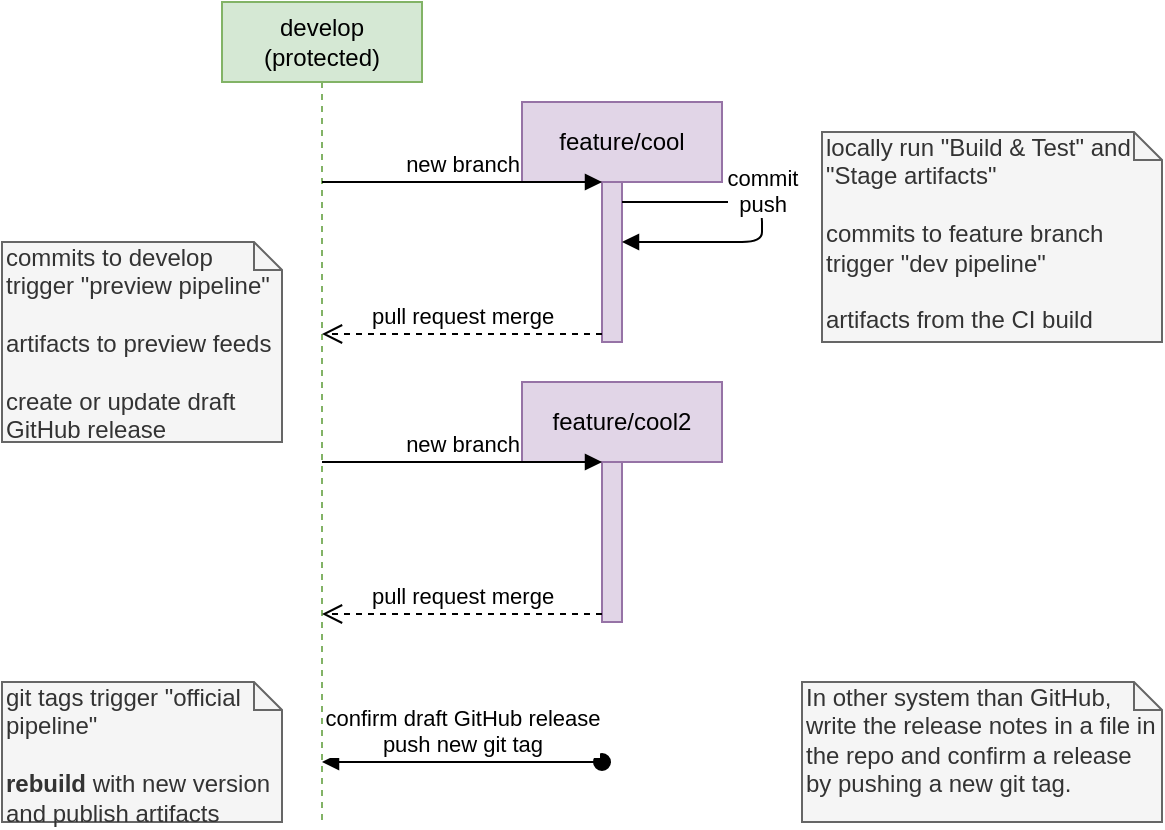 <mxfile version="13.7.3" type="device" pages="3"><diagram id="fNqnOwwhg76HCdW0Fysz" name="workflow"><mxGraphModel dx="870" dy="655" grid="1" gridSize="10" guides="1" tooltips="1" connect="1" arrows="1" fold="1" page="1" pageScale="1" pageWidth="827" pageHeight="1169" math="0" shadow="0"><root><mxCell id="L39YI218Sog3U1sLqNx0-0"/><mxCell id="L39YI218Sog3U1sLqNx0-1" parent="L39YI218Sog3U1sLqNx0-0"/><mxCell id="tviIZazLlxDdHijNceaG-6" value="develop&lt;br&gt;(protected)" style="shape=umlLifeline;perimeter=lifelinePerimeter;whiteSpace=wrap;html=1;container=1;collapsible=0;recursiveResize=0;outlineConnect=0;fillColor=#d5e8d4;strokeColor=#82b366;" vertex="1" parent="L39YI218Sog3U1sLqNx0-1"><mxGeometry x="130" y="110" width="100" height="410" as="geometry"/></mxCell><mxCell id="tviIZazLlxDdHijNceaG-8" value="feature/cool" style="shape=umlLifeline;perimeter=lifelinePerimeter;whiteSpace=wrap;html=1;container=1;collapsible=0;recursiveResize=0;outlineConnect=0;fillColor=#e1d5e7;strokeColor=#9673a6;" vertex="1" parent="L39YI218Sog3U1sLqNx0-1"><mxGeometry x="280" y="160" width="100" height="120" as="geometry"/></mxCell><mxCell id="tviIZazLlxDdHijNceaG-9" value="" style="html=1;points=[];perimeter=orthogonalPerimeter;fillColor=#e1d5e7;strokeColor=#9673a6;" vertex="1" parent="tviIZazLlxDdHijNceaG-8"><mxGeometry x="40" y="40" width="10" height="80" as="geometry"/></mxCell><mxCell id="tviIZazLlxDdHijNceaG-10" value="new branch" style="html=1;verticalAlign=bottom;endArrow=block;entryX=0;entryY=0;" edge="1" target="tviIZazLlxDdHijNceaG-9" parent="L39YI218Sog3U1sLqNx0-1" source="tviIZazLlxDdHijNceaG-6"><mxGeometry relative="1" as="geometry"><mxPoint x="240" y="260" as="sourcePoint"/></mxGeometry></mxCell><mxCell id="tviIZazLlxDdHijNceaG-11" value="pull request merge" style="html=1;verticalAlign=bottom;endArrow=open;dashed=1;endSize=8;exitX=0;exitY=0.95;" edge="1" source="tviIZazLlxDdHijNceaG-9" parent="L39YI218Sog3U1sLqNx0-1" target="tviIZazLlxDdHijNceaG-6"><mxGeometry relative="1" as="geometry"><mxPoint x="240" y="336" as="targetPoint"/></mxGeometry></mxCell><mxCell id="tviIZazLlxDdHijNceaG-12" value="commit&lt;br&gt;push" style="html=1;verticalAlign=bottom;endArrow=block;" edge="1" parent="L39YI218Sog3U1sLqNx0-1" source="tviIZazLlxDdHijNceaG-8" target="tviIZazLlxDdHijNceaG-8"><mxGeometry width="80" relative="1" as="geometry"><mxPoint x="350" y="290" as="sourcePoint"/><mxPoint x="430" y="290" as="targetPoint"/></mxGeometry></mxCell><mxCell id="JV4OSJRWq-6EYbBxJiu2-2" value="locally run &quot;Build &amp;amp; Test&quot; and &quot;Stage artifacts&quot;&lt;br&gt;&lt;br&gt;commits to feature branch trigger &quot;dev pipeline&quot;&lt;br&gt;&lt;br&gt;artifacts from the CI build" style="shape=note;whiteSpace=wrap;html=1;size=14;verticalAlign=top;align=left;spacingTop=-6;fillColor=#f5f5f5;strokeColor=#666666;fontColor=#333333;" vertex="1" parent="L39YI218Sog3U1sLqNx0-1"><mxGeometry x="430" y="175" width="170" height="105" as="geometry"/></mxCell><mxCell id="M6fPs5T-MZ_H2C7LShUh-1" value="commits to develop trigger &quot;preview pipeline&quot;&lt;br&gt;&lt;br&gt;artifacts to preview feeds&lt;br&gt;&lt;br&gt;create or update draft GitHub release" style="shape=note;whiteSpace=wrap;html=1;size=14;verticalAlign=top;align=left;spacingTop=-6;fillColor=#f5f5f5;strokeColor=#666666;fontColor=#333333;" vertex="1" parent="L39YI218Sog3U1sLqNx0-1"><mxGeometry x="20" y="230" width="140" height="100" as="geometry"/></mxCell><mxCell id="M6fPs5T-MZ_H2C7LShUh-2" value="confirm draft GitHub release&lt;br&gt;push new git tag" style="html=1;verticalAlign=bottom;startArrow=oval;startFill=1;endArrow=block;startSize=8;" edge="1" parent="L39YI218Sog3U1sLqNx0-1" target="tviIZazLlxDdHijNceaG-6"><mxGeometry width="60" relative="1" as="geometry"><mxPoint x="320" y="490" as="sourcePoint"/><mxPoint x="440" y="320" as="targetPoint"/></mxGeometry></mxCell><mxCell id="M6fPs5T-MZ_H2C7LShUh-3" value="feature/cool2" style="shape=umlLifeline;perimeter=lifelinePerimeter;whiteSpace=wrap;html=1;container=1;collapsible=0;recursiveResize=0;outlineConnect=0;fillColor=#e1d5e7;strokeColor=#9673a6;" vertex="1" parent="L39YI218Sog3U1sLqNx0-1"><mxGeometry x="280" y="300" width="100" height="120" as="geometry"/></mxCell><mxCell id="M6fPs5T-MZ_H2C7LShUh-4" value="" style="html=1;points=[];perimeter=orthogonalPerimeter;fillColor=#e1d5e7;strokeColor=#9673a6;" vertex="1" parent="M6fPs5T-MZ_H2C7LShUh-3"><mxGeometry x="40" y="40" width="10" height="80" as="geometry"/></mxCell><mxCell id="M6fPs5T-MZ_H2C7LShUh-6" value="pull request merge" style="html=1;verticalAlign=bottom;endArrow=open;dashed=1;endSize=8;exitX=0;exitY=0.95;" edge="1" source="M6fPs5T-MZ_H2C7LShUh-4" parent="L39YI218Sog3U1sLqNx0-1" target="tviIZazLlxDdHijNceaG-6"><mxGeometry relative="1" as="geometry"><mxPoint x="250" y="416" as="targetPoint"/></mxGeometry></mxCell><mxCell id="M6fPs5T-MZ_H2C7LShUh-5" value="new branch" style="html=1;verticalAlign=bottom;endArrow=block;entryX=0;entryY=0;" edge="1" target="M6fPs5T-MZ_H2C7LShUh-4" parent="L39YI218Sog3U1sLqNx0-1" source="tviIZazLlxDdHijNceaG-6"><mxGeometry relative="1" as="geometry"><mxPoint x="250" y="340" as="sourcePoint"/></mxGeometry></mxCell><mxCell id="M6fPs5T-MZ_H2C7LShUh-7" value="git tags trigger &quot;official pipeline&quot;&lt;br&gt;&lt;br&gt;&lt;b&gt;rebuild &lt;/b&gt;with new version and publish artifacts" style="shape=note;whiteSpace=wrap;html=1;size=14;verticalAlign=top;align=left;spacingTop=-6;fillColor=#f5f5f5;strokeColor=#666666;fontColor=#333333;" vertex="1" parent="L39YI218Sog3U1sLqNx0-1"><mxGeometry x="20" y="450" width="140" height="70" as="geometry"/></mxCell><mxCell id="a2wpUShr0sEPrzT4mLVl-0" value="In other system than GitHub, write the release notes in a file in the repo and confirm a release by pushing a new git tag." style="shape=note;whiteSpace=wrap;html=1;size=14;verticalAlign=top;align=left;spacingTop=-6;fillColor=#f5f5f5;strokeColor=#666666;fontColor=#333333;" vertex="1" parent="L39YI218Sog3U1sLqNx0-1"><mxGeometry x="420" y="450" width="180" height="70" as="geometry"/></mxCell></root></mxGraphModel></diagram><diagram id="zfYyhKjvFiZE18JmaDCw" name="pipeline"><mxGraphModel dx="870" dy="655" grid="1" gridSize="10" guides="1" tooltips="1" connect="1" arrows="1" fold="1" page="1" pageScale="1" pageWidth="827" pageHeight="1169" math="0" shadow="0"><root><mxCell id="0"/><mxCell id="1" parent="0"/><mxCell id="HKvr2575YkwkBel362F0-21" style="edgeStyle=orthogonalEdgeStyle;rounded=0;orthogonalLoop=1;jettySize=auto;html=1;exitX=0.5;exitY=1;exitDx=0;exitDy=0;entryX=0.5;entryY=0;entryDx=0;entryDy=0;" parent="1" source="HKvr2575YkwkBel362F0-7" target="HKvr2575YkwkBel362F0-11" edge="1"><mxGeometry relative="1" as="geometry"/></mxCell><mxCell id="HKvr2575YkwkBel362F0-7" value="Build" style="rounded=1;whiteSpace=wrap;html=1;absoluteArcSize=1;arcSize=14;strokeWidth=2;fillColor=#dae8fc;strokeColor=#6c8ebf;" parent="1" vertex="1"><mxGeometry x="364" y="290" width="100" height="30" as="geometry"/></mxCell><mxCell id="HKvr2575YkwkBel362F0-37" style="edgeStyle=orthogonalEdgeStyle;rounded=0;orthogonalLoop=1;jettySize=auto;html=1;exitX=0.5;exitY=1;exitDx=0;exitDy=0;entryX=0.5;entryY=0;entryDx=0;entryDy=0;" parent="1" source="HKvr2575YkwkBel362F0-11" target="HKvr2575YkwkBel362F0-17" edge="1"><mxGeometry relative="1" as="geometry"/></mxCell><mxCell id="HKvr2575YkwkBel362F0-11" value="Run code analyzers and tests" style="rounded=1;whiteSpace=wrap;html=1;absoluteArcSize=1;arcSize=14;strokeWidth=2;fillColor=#dae8fc;strokeColor=#6c8ebf;" parent="1" vertex="1"><mxGeometry x="331.5" y="350" width="165" height="30" as="geometry"/></mxCell><mxCell id="bb8_w0DkU28AGus1ReNr-13" style="edgeStyle=orthogonalEdgeStyle;rounded=0;orthogonalLoop=1;jettySize=auto;html=1;exitX=0.5;exitY=1;exitDx=0;exitDy=0;entryX=0.5;entryY=0;entryDx=0;entryDy=0;" parent="1" source="HKvr2575YkwkBel362F0-14" target="bb8_w0DkU28AGus1ReNr-11" edge="1"><mxGeometry relative="1" as="geometry"/></mxCell><mxCell id="HKvr2575YkwkBel362F0-14" value="Build doc" style="rounded=1;whiteSpace=wrap;html=1;absoluteArcSize=1;arcSize=14;strokeWidth=2;fillColor=#dae8fc;strokeColor=#6c8ebf;" parent="1" vertex="1"><mxGeometry x="364" y="460" width="100" height="30" as="geometry"/></mxCell><mxCell id="HKvr2575YkwkBel362F0-38" style="edgeStyle=orthogonalEdgeStyle;rounded=0;orthogonalLoop=1;jettySize=auto;html=1;exitX=0.5;exitY=1;exitDx=0;exitDy=0;entryX=0.5;entryY=0;entryDx=0;entryDy=0;" parent="1" source="HKvr2575YkwkBel362F0-17" target="HKvr2575YkwkBel362F0-14" edge="1"><mxGeometry relative="1" as="geometry"/></mxCell><mxCell id="HKvr2575YkwkBel362F0-17" value="Publish test results" style="rounded=1;whiteSpace=wrap;html=1;absoluteArcSize=1;arcSize=14;strokeWidth=2;fillColor=#e1d5e7;strokeColor=#9673a6;" parent="1" vertex="1"><mxGeometry x="354" y="400" width="120" height="30" as="geometry"/></mxCell><mxCell id="HKvr2575YkwkBel362F0-36" style="edgeStyle=orthogonalEdgeStyle;rounded=0;orthogonalLoop=1;jettySize=auto;html=1;exitX=0.5;exitY=1;exitDx=0;exitDy=0;entryX=0.5;entryY=0;entryDx=0;entryDy=0;" parent="1" source="HKvr2575YkwkBel362F0-34" target="HKvr2575YkwkBel362F0-7" edge="1"><mxGeometry relative="1" as="geometry"/></mxCell><mxCell id="HKvr2575YkwkBel362F0-34" value="Define version" style="verticalLabelPosition=middle;verticalAlign=middle;html=1;shape=process;whiteSpace=wrap;rounded=1;size=0.14;arcSize=6;labelBackgroundColor=none;labelBorderColor=none;labelPosition=center;align=center;fillColor=#dae8fc;strokeColor=#6c8ebf;" parent="1" vertex="1"><mxGeometry x="344" y="230" width="140" height="30" as="geometry"/></mxCell><mxCell id="HKvr2575YkwkBel362F0-69" value="Build &amp;amp; Test" style="strokeWidth=2;html=1;shape=mxgraph.flowchart.annotation_2;align=right;labelPosition=left;pointerEvents=1;labelBackgroundColor=none;verticalLabelPosition=middle;verticalAlign=middle;spacingLeft=0;spacingRight=2;" parent="1" vertex="1"><mxGeometry x="240" y="220" width="50" height="220" as="geometry"/></mxCell><mxCell id="bb8_w0DkU28AGus1ReNr-10" style="edgeStyle=orthogonalEdgeStyle;rounded=0;orthogonalLoop=1;jettySize=auto;html=1;exitX=0.5;exitY=1;exitDx=0;exitDy=0;entryX=0.5;entryY=0;entryDx=0;entryDy=0;" parent="1" source="HKvr2575YkwkBel362F0-15" target="DeOtksxs0OR1dUNr9oG4-5" edge="1"><mxGeometry relative="1" as="geometry"/></mxCell><mxCell id="HKvr2575YkwkBel362F0-15" value="Stage artifacts" style="rounded=1;whiteSpace=wrap;html=1;absoluteArcSize=1;arcSize=14;strokeWidth=2;fillColor=#dae8fc;strokeColor=#6c8ebf;" parent="1" vertex="1"><mxGeometry x="364" y="570" width="100" height="30" as="geometry"/></mxCell><mxCell id="53cnvTPnBsD0iOdxrFGN-25" value="" style="strokeWidth=2;html=1;shape=mxgraph.flowchart.terminator;whiteSpace=wrap;labelBackgroundColor=none;" parent="1" vertex="1"><mxGeometry x="392" y="1130" width="44" height="20" as="geometry"/></mxCell><mxCell id="53cnvTPnBsD0iOdxrFGN-27" style="edgeStyle=orthogonalEdgeStyle;rounded=0;orthogonalLoop=1;jettySize=auto;html=1;exitX=0.5;exitY=1;exitDx=0;exitDy=0;entryX=0.5;entryY=0;entryDx=0;entryDy=0;entryPerimeter=0;" parent="1" source="DeOtksxs0OR1dUNr9oG4-7" target="53cnvTPnBsD0iOdxrFGN-25" edge="1"><mxGeometry relative="1" as="geometry"/></mxCell><mxCell id="53cnvTPnBsD0iOdxrFGN-28" value="Stage artifacts" style="strokeWidth=2;html=1;shape=mxgraph.flowchart.annotation_2;align=right;labelPosition=left;pointerEvents=1;labelBackgroundColor=none;verticalLabelPosition=middle;verticalAlign=middle;spacingRight=2;" parent="1" vertex="1"><mxGeometry x="240" y="450" width="50" height="160" as="geometry"/></mxCell><mxCell id="53cnvTPnBsD0iOdxrFGN-31" style="edgeStyle=orthogonalEdgeStyle;rounded=0;orthogonalLoop=1;jettySize=auto;html=1;exitX=0.5;exitY=1;exitDx=0;exitDy=0;entryX=0.5;entryY=0;entryDx=0;entryDy=0;" parent="1" source="53cnvTPnBsD0iOdxrFGN-30" target="HKvr2575YkwkBel362F0-34" edge="1"><mxGeometry relative="1" as="geometry"/></mxCell><mxCell id="53cnvTPnBsD0iOdxrFGN-30" value="&lt;div style=&quot;text-align: left&quot;&gt;&lt;ul&gt;&lt;li&gt;&lt;span&gt;Dev: push to feature branch / create PR&lt;/span&gt;&lt;/li&gt;&lt;li&gt;&lt;span&gt;Preview: push to develop (after PR merge)&lt;/span&gt;&lt;/li&gt;&lt;li&gt;&lt;span&gt;Official: push git tag vX.Y.Z (GitHub release)&lt;/span&gt;&lt;/li&gt;&lt;/ul&gt;&lt;/div&gt;" style="html=1;strokeWidth=2;shape=manualInput;whiteSpace=wrap;rounded=1;size=26;arcSize=11;labelBackgroundColor=none;verticalAlign=middle;spacingTop=14;" parent="1" vertex="1"><mxGeometry x="274" y="120" width="280" height="80" as="geometry"/></mxCell><mxCell id="53cnvTPnBsD0iOdxrFGN-32" value="&lt;b&gt;&lt;u&gt;&lt;font style=&quot;font-size: 14px&quot;&gt;Legend&lt;/font&gt;&lt;/u&gt;&lt;/b&gt;:&lt;br&gt;&lt;br&gt;- &lt;b&gt;&lt;font color=&quot;#3399ff&quot;&gt;Blue&lt;/font&gt;&lt;/b&gt;: Cake script&lt;br&gt;- &lt;b&gt;&lt;font color=&quot;#990099&quot;&gt;Violet&lt;/font&gt;&lt;/b&gt;: CI script" style="rounded=0;whiteSpace=wrap;html=1;labelBackgroundColor=none;align=left;verticalAlign=top;spacingLeft=4;" parent="1" vertex="1"><mxGeometry x="684" y="20" width="130" height="70" as="geometry"/></mxCell><mxCell id="DeOtksxs0OR1dUNr9oG4-5" value="Create release" style="swimlane;html=1;childLayout=stackLayout;resizeParent=1;resizeParentMax=0;startSize=20;labelBackgroundColor=none;autosize=0;" parent="1" vertex="1"><mxGeometry x="144" y="620" width="540" height="480" as="geometry"/></mxCell><mxCell id="DeOtksxs0OR1dUNr9oG4-6" value="Dev" style="swimlane;html=1;startSize=20;autosize=0;" parent="DeOtksxs0OR1dUNr9oG4-5" vertex="1"><mxGeometry y="20" width="180" height="460" as="geometry"/></mxCell><mxCell id="bb8_w0DkU28AGus1ReNr-8" style="edgeStyle=orthogonalEdgeStyle;rounded=0;orthogonalLoop=1;jettySize=auto;html=1;exitX=0.5;exitY=1;exitDx=0;exitDy=0;entryX=0.5;entryY=1;entryDx=0;entryDy=0;" parent="DeOtksxs0OR1dUNr9oG4-6" source="HKvr2575YkwkBel362F0-16" target="DeOtksxs0OR1dUNr9oG4-6" edge="1"><mxGeometry relative="1" as="geometry"><Array as="points"><mxPoint x="90" y="260"/><mxPoint x="90" y="260"/></Array></mxGeometry></mxCell><mxCell id="HKvr2575YkwkBel362F0-16" value="Publish artifacts to the CI with retention policies" style="rounded=1;whiteSpace=wrap;html=1;absoluteArcSize=1;arcSize=14;strokeWidth=2;fillColor=#e1d5e7;strokeColor=#9673a6;" parent="DeOtksxs0OR1dUNr9oG4-6" vertex="1"><mxGeometry x="17.5" y="50" width="145" height="40" as="geometry"/></mxCell><mxCell id="bb8_w0DkU28AGus1ReNr-3" value="" style="endArrow=classic;html=1;entryX=0.5;entryY=0;entryDx=0;entryDy=0;" parent="DeOtksxs0OR1dUNr9oG4-6" target="HKvr2575YkwkBel362F0-16" edge="1"><mxGeometry width="50" height="50" relative="1" as="geometry"><mxPoint x="90" y="20" as="sourcePoint"/><mxPoint x="206" y="80" as="targetPoint"/></mxGeometry></mxCell><mxCell id="DeOtksxs0OR1dUNr9oG4-7" value="Preview" style="swimlane;html=1;startSize=20;" parent="DeOtksxs0OR1dUNr9oG4-5" vertex="1"><mxGeometry x="180" y="20" width="180" height="460" as="geometry"/></mxCell><mxCell id="NXZMv9adwtJs1ZbAcKOV-6" style="edgeStyle=orthogonalEdgeStyle;rounded=0;orthogonalLoop=1;jettySize=auto;html=1;exitX=0.5;exitY=1;exitDx=0;exitDy=0;entryX=0.5;entryY=0;entryDx=0;entryDy=0;startArrow=none;startFill=0;endArrow=classic;endFill=1;" edge="1" parent="DeOtksxs0OR1dUNr9oG4-7" source="NXZMv9adwtJs1ZbAcKOV-4" target="53cnvTPnBsD0iOdxrFGN-2"><mxGeometry relative="1" as="geometry"/></mxCell><mxCell id="53cnvTPnBsD0iOdxrFGN-7" value="Push applications to preview generic feed" style="rounded=1;whiteSpace=wrap;html=1;absoluteArcSize=1;arcSize=14;strokeWidth=2;labelBackgroundColor=none;fillColor=#e1d5e7;strokeColor=#9673a6;" parent="DeOtksxs0OR1dUNr9oG4-7" vertex="1"><mxGeometry x="20" y="400" width="140" height="40" as="geometry"/></mxCell><mxCell id="53cnvTPnBsD0iOdxrFGN-2" value="Overwrite &quot;preview&quot; documents" style="rounded=1;whiteSpace=wrap;html=1;absoluteArcSize=1;arcSize=14;strokeWidth=2;labelBackgroundColor=none;fillColor=#dae8fc;strokeColor=#6c8ebf;" parent="DeOtksxs0OR1dUNr9oG4-7" vertex="1"><mxGeometry x="20" y="190" width="140" height="40" as="geometry"/></mxCell><mxCell id="53cnvTPnBsD0iOdxrFGN-9" value="Push documentation to git branch" style="rounded=1;whiteSpace=wrap;html=1;absoluteArcSize=1;arcSize=14;strokeWidth=2;labelBackgroundColor=none;fillColor=#dae8fc;strokeColor=#6c8ebf;" parent="DeOtksxs0OR1dUNr9oG4-7" vertex="1"><mxGeometry x="20" y="260" width="140" height="40" as="geometry"/></mxCell><mxCell id="53cnvTPnBsD0iOdxrFGN-5" value="Push libraries to preview NuGet feed" style="rounded=1;whiteSpace=wrap;html=1;absoluteArcSize=1;arcSize=14;strokeWidth=2;labelBackgroundColor=none;fillColor=#e1d5e7;strokeColor=#9673a6;" parent="DeOtksxs0OR1dUNr9oG4-7" vertex="1"><mxGeometry x="20" y="330" width="140" height="40" as="geometry"/></mxCell><mxCell id="53cnvTPnBsD0iOdxrFGN-8" style="edgeStyle=orthogonalEdgeStyle;rounded=0;orthogonalLoop=1;jettySize=auto;html=1;exitX=0.5;exitY=1;exitDx=0;exitDy=0;entryX=0.5;entryY=0;entryDx=0;entryDy=0;" parent="DeOtksxs0OR1dUNr9oG4-7" source="53cnvTPnBsD0iOdxrFGN-5" target="53cnvTPnBsD0iOdxrFGN-7" edge="1"><mxGeometry relative="1" as="geometry"/></mxCell><mxCell id="53cnvTPnBsD0iOdxrFGN-18" style="edgeStyle=orthogonalEdgeStyle;rounded=0;orthogonalLoop=1;jettySize=auto;html=1;exitX=0.5;exitY=1;exitDx=0;exitDy=0;entryX=0.5;entryY=0;entryDx=0;entryDy=0;" parent="DeOtksxs0OR1dUNr9oG4-7" source="53cnvTPnBsD0iOdxrFGN-2" target="53cnvTPnBsD0iOdxrFGN-9" edge="1"><mxGeometry relative="1" as="geometry"/></mxCell><mxCell id="NXZMv9adwtJs1ZbAcKOV-5" style="edgeStyle=orthogonalEdgeStyle;rounded=0;orthogonalLoop=1;jettySize=auto;html=1;exitX=0.5;exitY=1;exitDx=0;exitDy=0;entryX=0.5;entryY=0;entryDx=0;entryDy=0;startArrow=none;startFill=0;endArrow=classic;endFill=1;" edge="1" parent="DeOtksxs0OR1dUNr9oG4-7" source="53cnvTPnBsD0iOdxrFGN-1" target="NXZMv9adwtJs1ZbAcKOV-4"><mxGeometry relative="1" as="geometry"/></mxCell><mxCell id="53cnvTPnBsD0iOdxrFGN-1" value="Generate and combine release notes" style="rounded=1;whiteSpace=wrap;html=1;absoluteArcSize=1;arcSize=14;strokeWidth=2;labelBackgroundColor=none;fillColor=#dae8fc;strokeColor=#6c8ebf;" parent="DeOtksxs0OR1dUNr9oG4-7" vertex="1"><mxGeometry x="20" y="50" width="140" height="40" as="geometry"/></mxCell><mxCell id="53cnvTPnBsD0iOdxrFGN-20" style="edgeStyle=orthogonalEdgeStyle;rounded=0;orthogonalLoop=1;jettySize=auto;html=1;exitX=0.5;exitY=1;exitDx=0;exitDy=0;entryX=0.5;entryY=0;entryDx=0;entryDy=0;" parent="DeOtksxs0OR1dUNr9oG4-7" source="53cnvTPnBsD0iOdxrFGN-9" target="53cnvTPnBsD0iOdxrFGN-5" edge="1"><mxGeometry relative="1" as="geometry"/></mxCell><mxCell id="bb8_w0DkU28AGus1ReNr-5" value="" style="endArrow=classic;html=1;entryX=0.5;entryY=0;entryDx=0;entryDy=0;" parent="DeOtksxs0OR1dUNr9oG4-7" target="53cnvTPnBsD0iOdxrFGN-1" edge="1"><mxGeometry width="50" height="50" relative="1" as="geometry"><mxPoint x="90" y="20" as="sourcePoint"/><mxPoint x="26" y="80" as="targetPoint"/></mxGeometry></mxCell><mxCell id="NXZMv9adwtJs1ZbAcKOV-4" value="Create or update draft of GitHub Release" style="rounded=1;whiteSpace=wrap;html=1;absoluteArcSize=1;arcSize=14;strokeWidth=2;labelBackgroundColor=none;fillColor=#dae8fc;strokeColor=#6c8ebf;" vertex="1" parent="DeOtksxs0OR1dUNr9oG4-7"><mxGeometry x="20" y="120" width="140" height="40" as="geometry"/></mxCell><mxCell id="DeOtksxs0OR1dUNr9oG4-8" value="Official" style="swimlane;html=1;startSize=20;" parent="DeOtksxs0OR1dUNr9oG4-5" vertex="1"><mxGeometry x="360" y="20" width="180" height="460" as="geometry"/></mxCell><mxCell id="53cnvTPnBsD0iOdxrFGN-14" value="Push libraries to nuget.org" style="rounded=1;whiteSpace=wrap;html=1;absoluteArcSize=1;arcSize=14;strokeWidth=2;labelBackgroundColor=none;fillColor=#e1d5e7;strokeColor=#9673a6;" parent="DeOtksxs0OR1dUNr9oG4-8" vertex="1"><mxGeometry x="20" y="330" width="140" height="40" as="geometry"/></mxCell><mxCell id="53cnvTPnBsD0iOdxrFGN-24" style="edgeStyle=orthogonalEdgeStyle;rounded=0;orthogonalLoop=1;jettySize=auto;html=1;exitX=0.5;exitY=1;exitDx=0;exitDy=0;entryX=0.5;entryY=0;entryDx=0;entryDy=0;" parent="DeOtksxs0OR1dUNr9oG4-8" source="53cnvTPnBsD0iOdxrFGN-17" target="53cnvTPnBsD0iOdxrFGN-14" edge="1"><mxGeometry relative="1" as="geometry"/></mxCell><mxCell id="53cnvTPnBsD0iOdxrFGN-17" value="Publish artifacts to the GitHub Release" style="rounded=1;whiteSpace=wrap;html=1;absoluteArcSize=1;arcSize=14;strokeWidth=2;labelBackgroundColor=none;fillColor=#dae8fc;strokeColor=#6c8ebf;" parent="DeOtksxs0OR1dUNr9oG4-8" vertex="1"><mxGeometry x="20" y="260" width="140" height="40" as="geometry"/></mxCell><mxCell id="53cnvTPnBsD0iOdxrFGN-23" style="edgeStyle=orthogonalEdgeStyle;rounded=0;orthogonalLoop=1;jettySize=auto;html=1;exitX=0.5;exitY=1;exitDx=0;exitDy=0;entryX=0.5;entryY=0;entryDx=0;entryDy=0;" parent="DeOtksxs0OR1dUNr9oG4-8" source="53cnvTPnBsD0iOdxrFGN-12" target="53cnvTPnBsD0iOdxrFGN-17" edge="1"><mxGeometry relative="1" as="geometry"/></mxCell><mxCell id="53cnvTPnBsD0iOdxrFGN-12" value="Push documentation to git branch" style="rounded=1;whiteSpace=wrap;html=1;absoluteArcSize=1;arcSize=14;strokeWidth=2;labelBackgroundColor=none;fillColor=#dae8fc;strokeColor=#6c8ebf;" parent="DeOtksxs0OR1dUNr9oG4-8" vertex="1"><mxGeometry x="20" y="190" width="140" height="40" as="geometry"/></mxCell><mxCell id="53cnvTPnBsD0iOdxrFGN-22" style="edgeStyle=orthogonalEdgeStyle;rounded=0;orthogonalLoop=1;jettySize=auto;html=1;exitX=0.5;exitY=1;exitDx=0;exitDy=0;entryX=0.5;entryY=0;entryDx=0;entryDy=0;" parent="DeOtksxs0OR1dUNr9oG4-8" source="53cnvTPnBsD0iOdxrFGN-15" target="53cnvTPnBsD0iOdxrFGN-12" edge="1"><mxGeometry relative="1" as="geometry"/></mxCell><mxCell id="53cnvTPnBsD0iOdxrFGN-15" value="Add new documentation version" style="rounded=1;whiteSpace=wrap;html=1;absoluteArcSize=1;arcSize=14;strokeWidth=2;labelBackgroundColor=none;fillColor=#dae8fc;strokeColor=#6c8ebf;" parent="DeOtksxs0OR1dUNr9oG4-8" vertex="1"><mxGeometry x="20" y="120" width="140" height="40" as="geometry"/></mxCell><mxCell id="53cnvTPnBsD0iOdxrFGN-21" style="edgeStyle=orthogonalEdgeStyle;rounded=0;orthogonalLoop=1;jettySize=auto;html=1;exitX=0.5;exitY=1;exitDx=0;exitDy=0;entryX=0.5;entryY=0;entryDx=0;entryDy=0;" parent="DeOtksxs0OR1dUNr9oG4-8" source="53cnvTPnBsD0iOdxrFGN-16" target="53cnvTPnBsD0iOdxrFGN-15" edge="1"><mxGeometry relative="1" as="geometry"/></mxCell><mxCell id="53cnvTPnBsD0iOdxrFGN-16" value="Get release notes from GitHub Release or file" style="rounded=1;whiteSpace=wrap;html=1;absoluteArcSize=1;arcSize=14;strokeWidth=2;labelBackgroundColor=none;fillColor=#dae8fc;strokeColor=#6c8ebf;" parent="DeOtksxs0OR1dUNr9oG4-8" vertex="1"><mxGeometry x="23" y="50" width="134" height="40" as="geometry"/></mxCell><mxCell id="bb8_w0DkU28AGus1ReNr-6" value="" style="endArrow=classic;html=1;entryX=0.5;entryY=0;entryDx=0;entryDy=0;" parent="DeOtksxs0OR1dUNr9oG4-8" target="53cnvTPnBsD0iOdxrFGN-16" edge="1"><mxGeometry width="50" height="50" relative="1" as="geometry"><mxPoint x="90" y="20" as="sourcePoint"/><mxPoint x="-234" y="140" as="targetPoint"/></mxGeometry></mxCell><mxCell id="bb8_w0DkU28AGus1ReNr-2" style="edgeStyle=orthogonalEdgeStyle;rounded=0;orthogonalLoop=1;jettySize=auto;html=1;exitX=0.5;exitY=1;exitDx=0;exitDy=0;exitPerimeter=0;entryX=0.5;entryY=0;entryDx=0;entryDy=0;" parent="1" source="bb8_w0DkU28AGus1ReNr-1" target="53cnvTPnBsD0iOdxrFGN-30" edge="1"><mxGeometry relative="1" as="geometry"/></mxCell><mxCell id="bb8_w0DkU28AGus1ReNr-1" value="" style="strokeWidth=2;html=1;shape=mxgraph.flowchart.start_2;whiteSpace=wrap;" parent="1" vertex="1"><mxGeometry x="404" y="70" width="20" height="20" as="geometry"/></mxCell><mxCell id="bb8_w0DkU28AGus1ReNr-14" style="edgeStyle=orthogonalEdgeStyle;rounded=0;orthogonalLoop=1;jettySize=auto;html=1;exitX=0.5;exitY=1;exitDx=0;exitDy=0;entryX=0.5;entryY=0;entryDx=0;entryDy=0;" parent="1" source="bb8_w0DkU28AGus1ReNr-11" target="HKvr2575YkwkBel362F0-15" edge="1"><mxGeometry relative="1" as="geometry"/></mxCell><mxCell id="bb8_w0DkU28AGus1ReNr-11" value="Create license files" style="rounded=1;whiteSpace=wrap;html=1;absoluteArcSize=1;arcSize=14;strokeWidth=2;labelBackgroundColor=none;align=center;fillColor=#dae8fc;strokeColor=#6c8ebf;" parent="1" vertex="1"><mxGeometry x="349" y="515" width="130" height="30" as="geometry"/></mxCell><mxCell id="NXZMv9adwtJs1ZbAcKOV-1" style="edgeStyle=orthogonalEdgeStyle;rounded=0;orthogonalLoop=1;jettySize=auto;html=1;exitX=0.5;exitY=1;exitDx=0;exitDy=0;startArrow=none;startFill=0;endArrow=classic;endFill=1;" edge="1" parent="1" source="53cnvTPnBsD0iOdxrFGN-7"><mxGeometry relative="1" as="geometry"><mxPoint x="414" y="1100" as="targetPoint"/></mxGeometry></mxCell><mxCell id="NXZMv9adwtJs1ZbAcKOV-2" style="edgeStyle=orthogonalEdgeStyle;rounded=0;orthogonalLoop=1;jettySize=auto;html=1;exitX=0.5;exitY=1;exitDx=0;exitDy=0;startArrow=none;startFill=0;endArrow=classic;endFill=1;" edge="1" parent="1" source="53cnvTPnBsD0iOdxrFGN-14"><mxGeometry relative="1" as="geometry"><mxPoint x="594" y="1100" as="targetPoint"/></mxGeometry></mxCell></root></mxGraphModel></diagram><diagram id="p0TZaxS7mA0K3sVLYWgr" name="version_definition"><mxGraphModel dx="870" dy="655" grid="1" gridSize="10" guides="1" tooltips="1" connect="1" arrows="1" fold="1" page="1" pageScale="1" pageWidth="827" pageHeight="1169" math="0" shadow="0"><root><mxCell id="KyQB-hyegpgtngCWnlIc-0"/><mxCell id="KyQB-hyegpgtngCWnlIc-1" parent="KyQB-hyegpgtngCWnlIc-0"/><mxCell id="lEJ8hyNCHt3Hs4mNekk5-0" value="Bump major or minor&lt;br&gt;via commit or PR message" style="text;html=1;align=center;verticalAlign=middle;resizable=0;points=[];autosize=1;" vertex="1" parent="KyQB-hyegpgtngCWnlIc-1"><mxGeometry x="454" y="221" width="160" height="30" as="geometry"/></mxCell><mxCell id="lEJ8hyNCHt3Hs4mNekk5-1" style="edgeStyle=orthogonalEdgeStyle;rounded=0;orthogonalLoop=1;jettySize=auto;html=1;exitX=0;exitY=0.5;exitDx=0;exitDy=0;exitPerimeter=0;entryX=0.5;entryY=0;entryDx=0;entryDy=0;entryPerimeter=0;" edge="1" parent="KyQB-hyegpgtngCWnlIc-1" source="lEJ8hyNCHt3Hs4mNekk5-5" target="lEJ8hyNCHt3Hs4mNekk5-14"><mxGeometry relative="1" as="geometry"><mxPoint x="199.0" y="266" as="targetPoint"/></mxGeometry></mxCell><mxCell id="lEJ8hyNCHt3Hs4mNekk5-2" value="Yes" style="edgeLabel;html=1;align=center;verticalAlign=middle;resizable=0;points=[];" vertex="1" connectable="0" parent="lEJ8hyNCHt3Hs4mNekk5-1"><mxGeometry x="-0.296" y="1" relative="1" as="geometry"><mxPoint as="offset"/></mxGeometry></mxCell><mxCell id="lEJ8hyNCHt3Hs4mNekk5-3" style="edgeStyle=orthogonalEdgeStyle;rounded=0;orthogonalLoop=1;jettySize=auto;html=1;exitX=1;exitY=0.5;exitDx=0;exitDy=0;exitPerimeter=0;entryX=0.5;entryY=0;entryDx=0;entryDy=0;entryPerimeter=0;" edge="1" parent="KyQB-hyegpgtngCWnlIc-1" source="lEJ8hyNCHt3Hs4mNekk5-5" target="lEJ8hyNCHt3Hs4mNekk5-10"><mxGeometry relative="1" as="geometry"/></mxCell><mxCell id="lEJ8hyNCHt3Hs4mNekk5-4" value="No" style="edgeLabel;html=1;align=center;verticalAlign=middle;resizable=0;points=[];" vertex="1" connectable="0" parent="lEJ8hyNCHt3Hs4mNekk5-3"><mxGeometry x="0.142" y="1" relative="1" as="geometry"><mxPoint as="offset"/></mxGeometry></mxCell><mxCell id="lEJ8hyNCHt3Hs4mNekk5-5" value="Commit with git tag version?" style="strokeWidth=2;html=1;shape=mxgraph.flowchart.decision;whiteSpace=wrap;" vertex="1" parent="KyQB-hyegpgtngCWnlIc-1"><mxGeometry x="244" y="151" width="100" height="100" as="geometry"/></mxCell><mxCell id="lEJ8hyNCHt3Hs4mNekk5-6" style="edgeStyle=orthogonalEdgeStyle;rounded=0;orthogonalLoop=1;jettySize=auto;html=1;exitX=0;exitY=0.5;exitDx=0;exitDy=0;exitPerimeter=0;entryX=0.5;entryY=0;entryDx=0;entryDy=0;entryPerimeter=0;" edge="1" parent="KyQB-hyegpgtngCWnlIc-1" source="lEJ8hyNCHt3Hs4mNekk5-10" target="lEJ8hyNCHt3Hs4mNekk5-15"><mxGeometry relative="1" as="geometry"><mxPoint x="319" y="379.5" as="targetPoint"/></mxGeometry></mxCell><mxCell id="lEJ8hyNCHt3Hs4mNekk5-7" value="Yes" style="edgeLabel;html=1;align=center;verticalAlign=middle;resizable=0;points=[];" vertex="1" connectable="0" parent="lEJ8hyNCHt3Hs4mNekk5-6"><mxGeometry x="-0.48" y="9" relative="1" as="geometry"><mxPoint x="-5" y="-7" as="offset"/></mxGeometry></mxCell><mxCell id="lEJ8hyNCHt3Hs4mNekk5-8" style="edgeStyle=orthogonalEdgeStyle;rounded=0;orthogonalLoop=1;jettySize=auto;html=1;exitX=1;exitY=0.5;exitDx=0;exitDy=0;exitPerimeter=0;entryX=0.5;entryY=0;entryDx=0;entryDy=0;entryPerimeter=0;" edge="1" parent="KyQB-hyegpgtngCWnlIc-1" source="lEJ8hyNCHt3Hs4mNekk5-10" target="lEJ8hyNCHt3Hs4mNekk5-20"><mxGeometry relative="1" as="geometry"><mxPoint x="534" y="331" as="targetPoint"/></mxGeometry></mxCell><mxCell id="lEJ8hyNCHt3Hs4mNekk5-9" value="No" style="edgeLabel;html=1;align=center;verticalAlign=middle;resizable=0;points=[];" vertex="1" connectable="0" parent="lEJ8hyNCHt3Hs4mNekk5-8"><mxGeometry x="0.008" y="1" relative="1" as="geometry"><mxPoint as="offset"/></mxGeometry></mxCell><mxCell id="lEJ8hyNCHt3Hs4mNekk5-10" value="Is it develop?" style="strokeWidth=2;html=1;shape=mxgraph.flowchart.decision;whiteSpace=wrap;" vertex="1" parent="KyQB-hyegpgtngCWnlIc-1"><mxGeometry x="364" y="241" width="90" height="90" as="geometry"/></mxCell><mxCell id="lEJ8hyNCHt3Hs4mNekk5-11" style="edgeStyle=orthogonalEdgeStyle;rounded=0;orthogonalLoop=1;jettySize=auto;html=1;exitX=0.5;exitY=1;exitDx=0;exitDy=0;exitPerimeter=0;entryX=0.5;entryY=0;entryDx=0;entryDy=0;entryPerimeter=0;" edge="1" parent="KyQB-hyegpgtngCWnlIc-1" source="lEJ8hyNCHt3Hs4mNekk5-12" target="lEJ8hyNCHt3Hs4mNekk5-5"><mxGeometry relative="1" as="geometry"/></mxCell><mxCell id="lEJ8hyNCHt3Hs4mNekk5-12" value="" style="strokeWidth=2;html=1;shape=mxgraph.flowchart.start_2;whiteSpace=wrap;" vertex="1" parent="KyQB-hyegpgtngCWnlIc-1"><mxGeometry x="284" y="111" width="20" height="20" as="geometry"/></mxCell><mxCell id="lEJ8hyNCHt3Hs4mNekk5-13" value="Define version" style="text;html=1;align=center;verticalAlign=middle;resizable=0;points=[];autosize=1;" vertex="1" parent="KyQB-hyegpgtngCWnlIc-1"><mxGeometry x="249" y="80" width="90" height="20" as="geometry"/></mxCell><mxCell id="lEJ8hyNCHt3Hs4mNekk5-14" value="&lt;span&gt;git tag without `v`&lt;/span&gt;" style="strokeWidth=2;html=1;shape=mxgraph.flowchart.terminator;whiteSpace=wrap;labelBackgroundColor=none;" vertex="1" parent="KyQB-hyegpgtngCWnlIc-1"><mxGeometry x="124" y="271" width="100" height="40" as="geometry"/></mxCell><mxCell id="lEJ8hyNCHt3Hs4mNekk5-15" value="&lt;span&gt;last + bump patch +&lt;br&gt;preview suffix&lt;/span&gt;" style="strokeWidth=2;html=1;shape=mxgraph.flowchart.terminator;whiteSpace=wrap;labelBackgroundColor=none;" vertex="1" parent="KyQB-hyegpgtngCWnlIc-1"><mxGeometry x="214" y="351" width="135" height="40" as="geometry"/></mxCell><mxCell id="lEJ8hyNCHt3Hs4mNekk5-16" style="edgeStyle=orthogonalEdgeStyle;rounded=0;orthogonalLoop=1;jettySize=auto;html=1;exitX=0;exitY=0.5;exitDx=0;exitDy=0;exitPerimeter=0;entryX=0.5;entryY=0;entryDx=0;entryDy=0;entryPerimeter=0;" edge="1" parent="KyQB-hyegpgtngCWnlIc-1" source="lEJ8hyNCHt3Hs4mNekk5-20" target="lEJ8hyNCHt3Hs4mNekk5-21"><mxGeometry relative="1" as="geometry"/></mxCell><mxCell id="lEJ8hyNCHt3Hs4mNekk5-17" value="Yes" style="edgeLabel;html=1;align=center;verticalAlign=middle;resizable=0;points=[];" vertex="1" connectable="0" parent="lEJ8hyNCHt3Hs4mNekk5-16"><mxGeometry x="-0.249" y="-3" relative="1" as="geometry"><mxPoint as="offset"/></mxGeometry></mxCell><mxCell id="lEJ8hyNCHt3Hs4mNekk5-18" style="edgeStyle=orthogonalEdgeStyle;rounded=0;orthogonalLoop=1;jettySize=auto;html=1;exitX=1;exitY=0.5;exitDx=0;exitDy=0;exitPerimeter=0;entryX=0.5;entryY=0;entryDx=0;entryDy=0;entryPerimeter=0;" edge="1" parent="KyQB-hyegpgtngCWnlIc-1" source="lEJ8hyNCHt3Hs4mNekk5-20" target="lEJ8hyNCHt3Hs4mNekk5-22"><mxGeometry relative="1" as="geometry"/></mxCell><mxCell id="lEJ8hyNCHt3Hs4mNekk5-19" value="No" style="edgeLabel;html=1;align=center;verticalAlign=middle;resizable=0;points=[];" vertex="1" connectable="0" parent="lEJ8hyNCHt3Hs4mNekk5-18"><mxGeometry x="-0.367" relative="1" as="geometry"><mxPoint as="offset"/></mxGeometry></mxCell><mxCell id="lEJ8hyNCHt3Hs4mNekk5-20" value="Is it a PR merge build?" style="strokeWidth=2;html=1;shape=mxgraph.flowchart.decision;whiteSpace=wrap;labelBackgroundColor=none;" vertex="1" parent="KyQB-hyegpgtngCWnlIc-1"><mxGeometry x="479" y="321" width="100" height="100" as="geometry"/></mxCell><mxCell id="lEJ8hyNCHt3Hs4mNekk5-21" value="&lt;span&gt;last + bump patch + pr suffix&lt;/span&gt;" style="strokeWidth=2;html=1;shape=mxgraph.flowchart.terminator;whiteSpace=wrap;labelBackgroundColor=none;" vertex="1" parent="KyQB-hyegpgtngCWnlIc-1"><mxGeometry x="329" y="449.5" width="160" height="41.5" as="geometry"/></mxCell><mxCell id="lEJ8hyNCHt3Hs4mNekk5-22" value="last + bump patch +&lt;br&gt;branch name suffix" style="strokeWidth=2;html=1;shape=mxgraph.flowchart.terminator;whiteSpace=wrap;labelBackgroundColor=none;" vertex="1" parent="KyQB-hyegpgtngCWnlIc-1"><mxGeometry x="559" y="451" width="145" height="40" as="geometry"/></mxCell></root></mxGraphModel></diagram></mxfile>